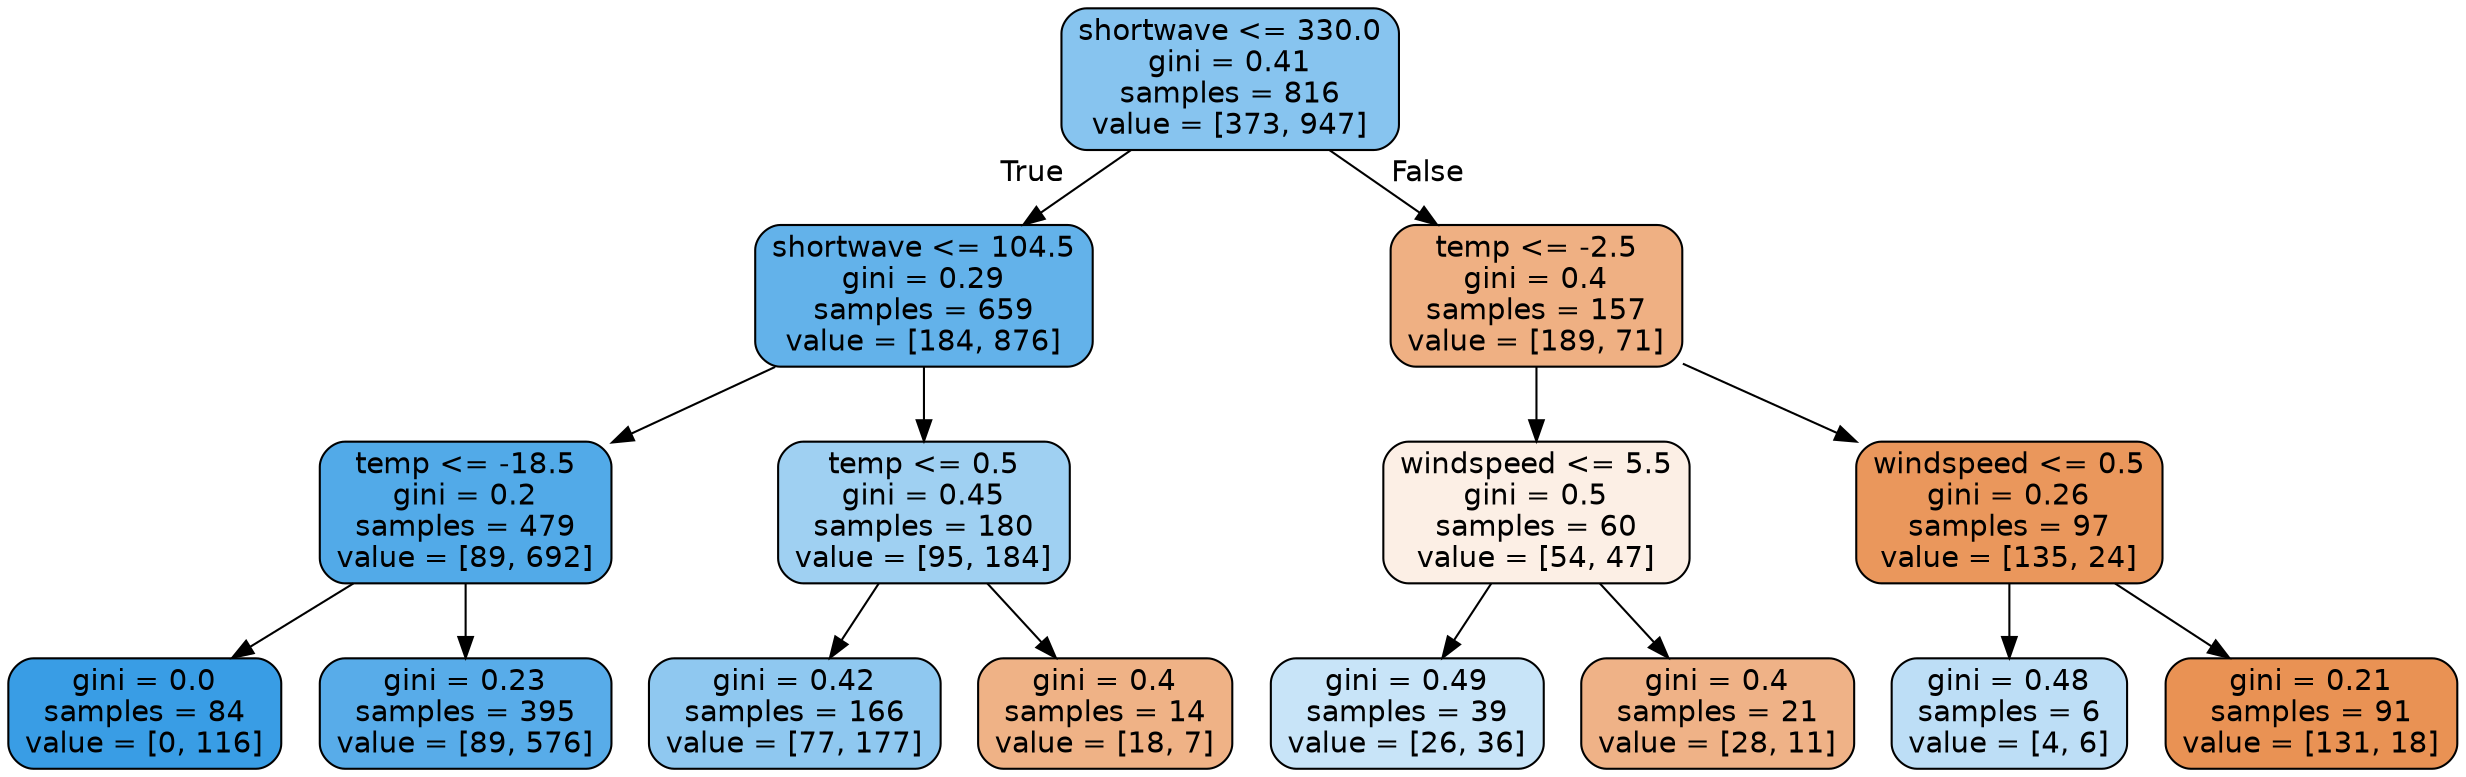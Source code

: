 digraph Tree {
node [shape=box, style="filled, rounded", color="black", fontname="helvetica"] ;
edge [fontname="helvetica"] ;
0 [label="shortwave <= 330.0\ngini = 0.41\nsamples = 816\nvalue = [373, 947]", fillcolor="#87c4ef"] ;
1 [label="shortwave <= 104.5\ngini = 0.29\nsamples = 659\nvalue = [184, 876]", fillcolor="#63b2ea"] ;
0 -> 1 [labeldistance=2.5, labelangle=45, headlabel="True"] ;
2 [label="temp <= -18.5\ngini = 0.2\nsamples = 479\nvalue = [89, 692]", fillcolor="#52aae8"] ;
1 -> 2 ;
3 [label="gini = 0.0\nsamples = 84\nvalue = [0, 116]", fillcolor="#399de5"] ;
2 -> 3 ;
4 [label="gini = 0.23\nsamples = 395\nvalue = [89, 576]", fillcolor="#58ace9"] ;
2 -> 4 ;
5 [label="temp <= 0.5\ngini = 0.45\nsamples = 180\nvalue = [95, 184]", fillcolor="#9fd0f2"] ;
1 -> 5 ;
6 [label="gini = 0.42\nsamples = 166\nvalue = [77, 177]", fillcolor="#8fc8f0"] ;
5 -> 6 ;
7 [label="gini = 0.4\nsamples = 14\nvalue = [18, 7]", fillcolor="#efb286"] ;
5 -> 7 ;
8 [label="temp <= -2.5\ngini = 0.4\nsamples = 157\nvalue = [189, 71]", fillcolor="#efb083"] ;
0 -> 8 [labeldistance=2.5, labelangle=-45, headlabel="False"] ;
9 [label="windspeed <= 5.5\ngini = 0.5\nsamples = 60\nvalue = [54, 47]", fillcolor="#fcefe5"] ;
8 -> 9 ;
10 [label="gini = 0.49\nsamples = 39\nvalue = [26, 36]", fillcolor="#c8e4f8"] ;
9 -> 10 ;
11 [label="gini = 0.4\nsamples = 21\nvalue = [28, 11]", fillcolor="#efb287"] ;
9 -> 11 ;
12 [label="windspeed <= 0.5\ngini = 0.26\nsamples = 97\nvalue = [135, 24]", fillcolor="#ea975c"] ;
8 -> 12 ;
13 [label="gini = 0.48\nsamples = 6\nvalue = [4, 6]", fillcolor="#bddef6"] ;
12 -> 13 ;
14 [label="gini = 0.21\nsamples = 91\nvalue = [131, 18]", fillcolor="#e99254"] ;
12 -> 14 ;
}